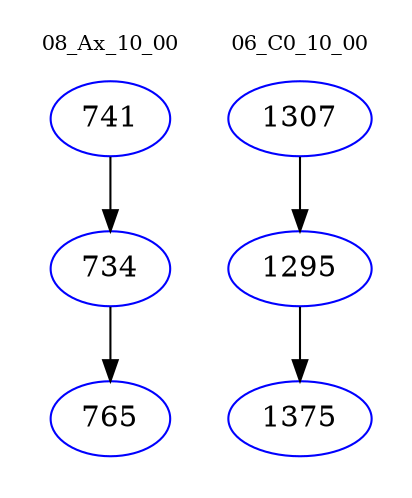 digraph{
subgraph cluster_0 {
color = white
label = "08_Ax_10_00";
fontsize=10;
T0_741 [label="741", color="blue"]
T0_741 -> T0_734 [color="black"]
T0_734 [label="734", color="blue"]
T0_734 -> T0_765 [color="black"]
T0_765 [label="765", color="blue"]
}
subgraph cluster_1 {
color = white
label = "06_C0_10_00";
fontsize=10;
T1_1307 [label="1307", color="blue"]
T1_1307 -> T1_1295 [color="black"]
T1_1295 [label="1295", color="blue"]
T1_1295 -> T1_1375 [color="black"]
T1_1375 [label="1375", color="blue"]
}
}
